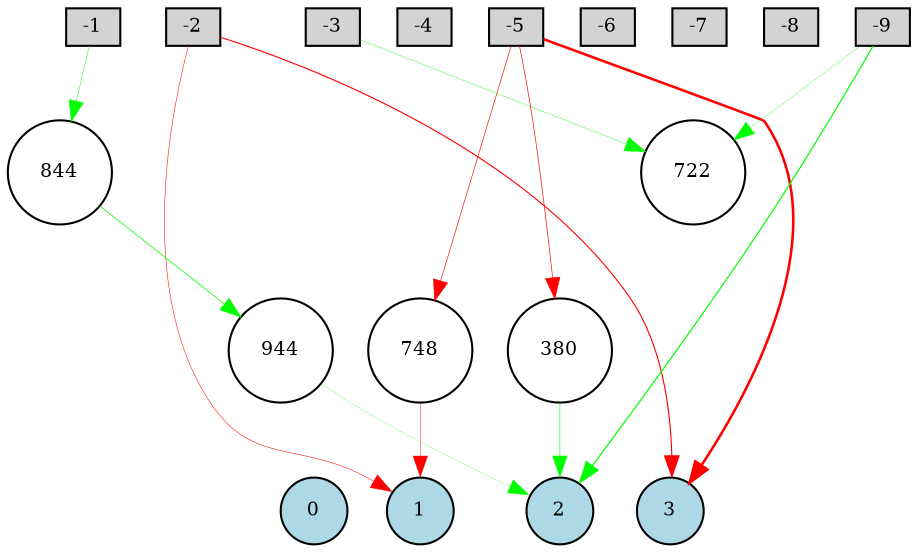 digraph {
	node [fontsize=9 height=0.2 shape=circle width=0.2]
	subgraph inputs {
		node [shape=box style=filled]
		rank=source
		-1 [fillcolor=lightgray]
		-2 [fillcolor=lightgray]
		-1 -> -2 [style=invis]
		-3 [fillcolor=lightgray]
		-2 -> -3 [style=invis]
		-4 [fillcolor=lightgray]
		-3 -> -4 [style=invis]
		-5 [fillcolor=lightgray]
		-4 -> -5 [style=invis]
		-6 [fillcolor=lightgray]
		-5 -> -6 [style=invis]
		-7 [fillcolor=lightgray]
		-6 -> -7 [style=invis]
		-8 [fillcolor=lightgray]
		-7 -> -8 [style=invis]
		-9 [fillcolor=lightgray]
		-8 -> -9 [style=invis]
	}
	subgraph outputs {
		node [style=filled]
		rank=sink
		0 [fillcolor=lightblue fontsize=9 height=0.2 shape=circle width=0.2]
		1 [fillcolor=lightblue fontsize=9 height=0.2 shape=circle width=0.2]
		0 -> 1 [style=invis]
		2 [fillcolor=lightblue fontsize=9 height=0.2 shape=circle width=0.2]
		1 -> 2 [style=invis]
		3 [fillcolor=lightblue fontsize=9 height=0.2 shape=circle width=0.2]
		2 -> 3 [style=invis]
	}
	748 [fillcolor=white style=filled]
	844 [fillcolor=white style=filled]
	944 [fillcolor=white style=filled]
	380 [fillcolor=white style=filled]
	-5 -> 3 [color=red penwidth=1.2356925758048347 style=solid]
	-9 -> 2 [color=green penwidth=0.5774191341705572 style=solid]
	-5 -> 380 [color=red penwidth=0.3216176600482126 style=solid]
	380 -> 2 [color=green penwidth=0.2854937666152931 style=solid]
	-2 -> 3 [color=red penwidth=0.5365730870958291 style=solid]
	-2 -> 1 [color=red penwidth=0.24608784502714062 style=solid]
	-3 -> 722 [color=green penwidth=0.18529648813069283 style=solid]
	-5 -> 748 [color=red penwidth=0.3008937385332545 style=solid]
	748 -> 1 [color=red penwidth=0.19970362935271752 style=solid]
	-9 -> 722 [color=green penwidth=0.15269198393823652 style=solid]
	-1 -> 844 [color=green penwidth=0.2313041919691936 style=solid]
	844 -> 944 [color=green penwidth=0.3564952544869927 style=solid]
	944 -> 2 [color=green penwidth=0.1105215598681315 style=solid]
}
